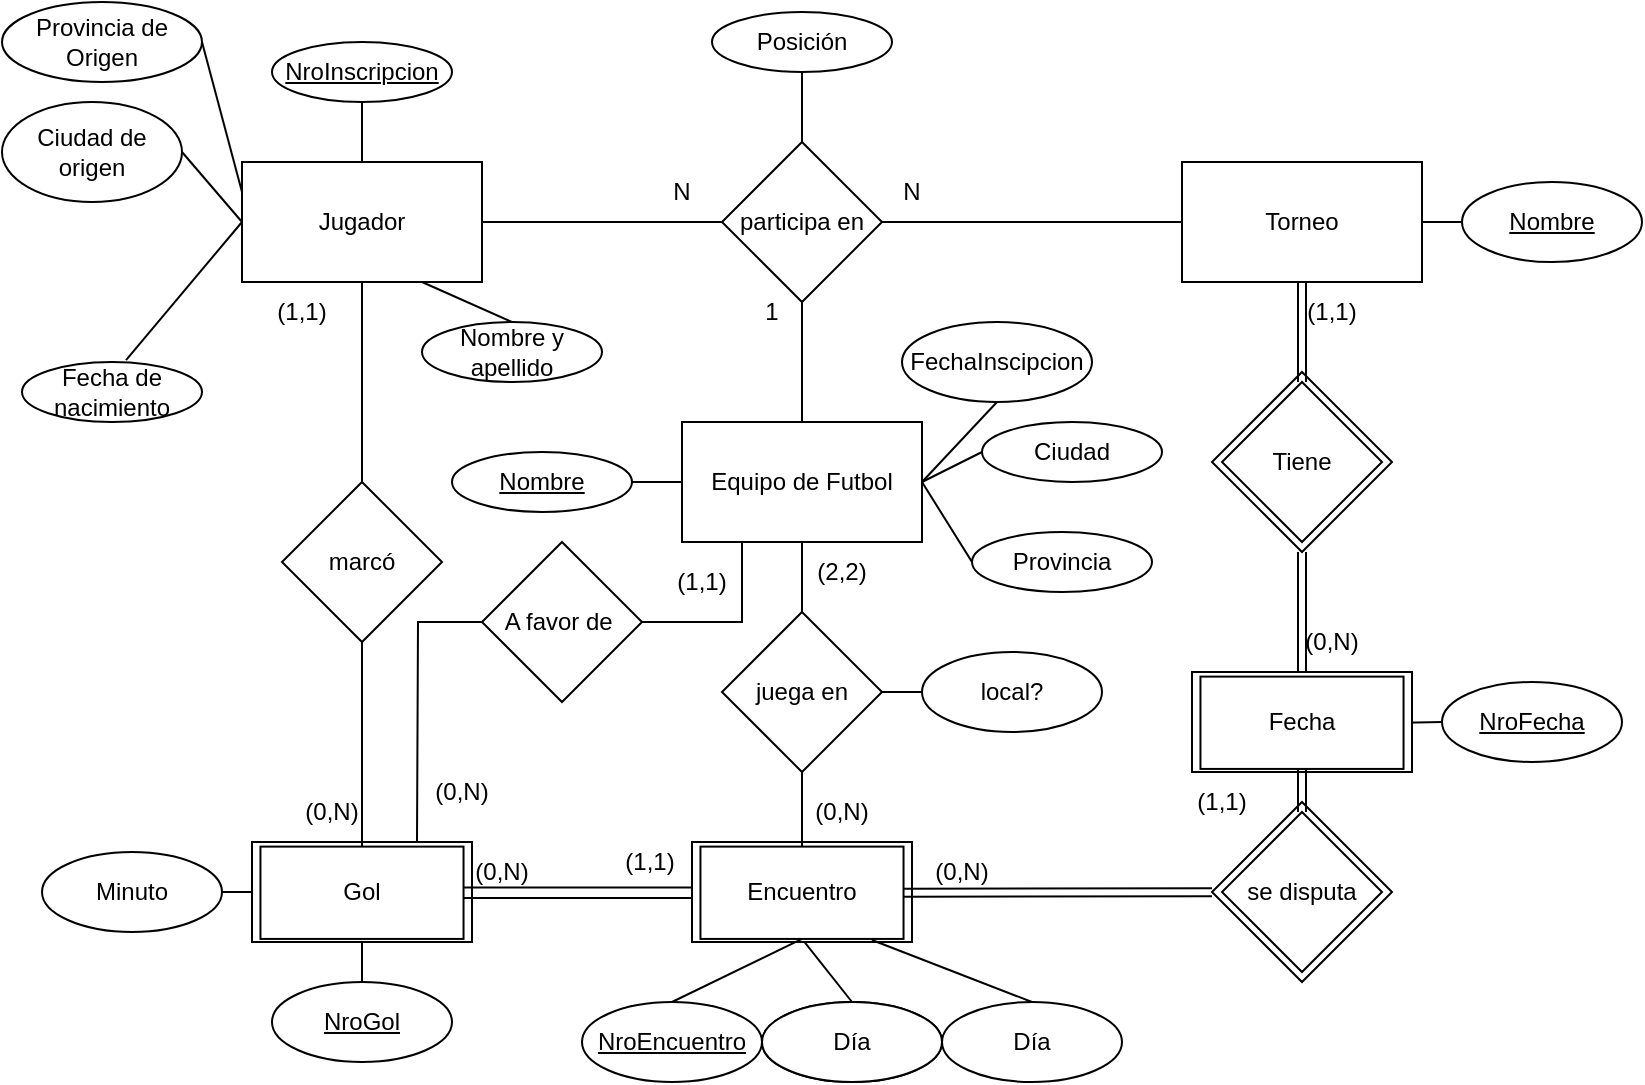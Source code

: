 <mxfile version="21.1.0" type="device">
  <diagram name="Página-1" id="syx6TanqXz7abNU1U-BA">
    <mxGraphModel dx="1120" dy="452" grid="1" gridSize="10" guides="1" tooltips="1" connect="1" arrows="1" fold="1" page="1" pageScale="1" pageWidth="827" pageHeight="1169" math="0" shadow="0">
      <root>
        <mxCell id="0" />
        <mxCell id="1" parent="0" />
        <mxCell id="jLMDX9WhjYqnc2QiXSGX-3" value="" style="rhombus;whiteSpace=wrap;html=1;" parent="1" vertex="1">
          <mxGeometry x="605" y="225" width="90" height="90" as="geometry" />
        </mxCell>
        <mxCell id="nP9h4O7x623DdZkwCpyF-2" value="Equipo de Futbol" style="rounded=0;whiteSpace=wrap;html=1;" parent="1" vertex="1">
          <mxGeometry x="340" y="250" width="120" height="60" as="geometry" />
        </mxCell>
        <mxCell id="nP9h4O7x623DdZkwCpyF-3" value="Jugador" style="rounded=0;whiteSpace=wrap;html=1;" parent="1" vertex="1">
          <mxGeometry x="120" y="120" width="120" height="60" as="geometry" />
        </mxCell>
        <mxCell id="nP9h4O7x623DdZkwCpyF-4" value="Torneo" style="rounded=0;whiteSpace=wrap;html=1;" parent="1" vertex="1">
          <mxGeometry x="590" y="120" width="120" height="60" as="geometry" />
        </mxCell>
        <mxCell id="nP9h4O7x623DdZkwCpyF-6" value="participa en" style="rhombus;whiteSpace=wrap;html=1;" parent="1" vertex="1">
          <mxGeometry x="360" y="110" width="80" height="80" as="geometry" />
        </mxCell>
        <mxCell id="nP9h4O7x623DdZkwCpyF-14" value="" style="endArrow=none;html=1;rounded=0;entryX=0;entryY=0.5;entryDx=0;entryDy=0;exitX=1;exitY=0.5;exitDx=0;exitDy=0;" parent="1" source="nP9h4O7x623DdZkwCpyF-3" target="nP9h4O7x623DdZkwCpyF-6" edge="1">
          <mxGeometry width="50" height="50" relative="1" as="geometry">
            <mxPoint x="240" y="210" as="sourcePoint" />
            <mxPoint x="360" y="210" as="targetPoint" />
          </mxGeometry>
        </mxCell>
        <mxCell id="nP9h4O7x623DdZkwCpyF-23" value="&lt;u&gt;NroInscripcion&lt;/u&gt;" style="ellipse;whiteSpace=wrap;html=1;" parent="1" vertex="1">
          <mxGeometry x="135" y="60" width="90" height="30" as="geometry" />
        </mxCell>
        <mxCell id="nP9h4O7x623DdZkwCpyF-24" value="Nombre y apellido" style="ellipse;whiteSpace=wrap;html=1;" parent="1" vertex="1">
          <mxGeometry x="210" y="200" width="90" height="30" as="geometry" />
        </mxCell>
        <mxCell id="nP9h4O7x623DdZkwCpyF-25" value="Fecha de nacimiento" style="ellipse;whiteSpace=wrap;html=1;" parent="1" vertex="1">
          <mxGeometry x="10" y="220" width="90" height="30" as="geometry" />
        </mxCell>
        <mxCell id="nP9h4O7x623DdZkwCpyF-26" value="Ciudad de origen" style="ellipse;whiteSpace=wrap;html=1;" parent="1" vertex="1">
          <mxGeometry y="90" width="90" height="50" as="geometry" />
        </mxCell>
        <mxCell id="nP9h4O7x623DdZkwCpyF-27" value="Posición" style="ellipse;whiteSpace=wrap;html=1;" parent="1" vertex="1">
          <mxGeometry x="355" y="45" width="90" height="30" as="geometry" />
        </mxCell>
        <mxCell id="nP9h4O7x623DdZkwCpyF-29" value="" style="endArrow=none;html=1;rounded=0;entryX=0.5;entryY=1;entryDx=0;entryDy=0;exitX=0.5;exitY=0;exitDx=0;exitDy=0;" parent="1" source="nP9h4O7x623DdZkwCpyF-3" target="nP9h4O7x623DdZkwCpyF-23" edge="1">
          <mxGeometry width="50" height="50" relative="1" as="geometry">
            <mxPoint x="390" y="260" as="sourcePoint" />
            <mxPoint x="440" y="210" as="targetPoint" />
          </mxGeometry>
        </mxCell>
        <mxCell id="nP9h4O7x623DdZkwCpyF-30" value="" style="endArrow=none;html=1;rounded=0;entryX=0.75;entryY=1;entryDx=0;entryDy=0;exitX=0.5;exitY=0;exitDx=0;exitDy=0;" parent="1" source="nP9h4O7x623DdZkwCpyF-24" target="nP9h4O7x623DdZkwCpyF-3" edge="1">
          <mxGeometry width="50" height="50" relative="1" as="geometry">
            <mxPoint x="190" y="130" as="sourcePoint" />
            <mxPoint x="190" y="100" as="targetPoint" />
          </mxGeometry>
        </mxCell>
        <mxCell id="nP9h4O7x623DdZkwCpyF-31" value="" style="endArrow=none;html=1;rounded=0;entryX=0;entryY=0.5;entryDx=0;entryDy=0;exitX=0.578;exitY=-0.033;exitDx=0;exitDy=0;exitPerimeter=0;" parent="1" source="nP9h4O7x623DdZkwCpyF-25" target="nP9h4O7x623DdZkwCpyF-3" edge="1">
          <mxGeometry width="50" height="50" relative="1" as="geometry">
            <mxPoint x="200" y="140" as="sourcePoint" />
            <mxPoint x="200" y="110" as="targetPoint" />
          </mxGeometry>
        </mxCell>
        <mxCell id="nP9h4O7x623DdZkwCpyF-32" value="" style="endArrow=none;html=1;rounded=0;entryX=1;entryY=0.5;entryDx=0;entryDy=0;exitX=0;exitY=0.5;exitDx=0;exitDy=0;" parent="1" source="nP9h4O7x623DdZkwCpyF-3" target="nP9h4O7x623DdZkwCpyF-26" edge="1">
          <mxGeometry width="50" height="50" relative="1" as="geometry">
            <mxPoint x="210" y="150" as="sourcePoint" />
            <mxPoint x="210" y="120" as="targetPoint" />
          </mxGeometry>
        </mxCell>
        <mxCell id="nP9h4O7x623DdZkwCpyF-33" value="" style="endArrow=none;html=1;rounded=0;entryX=0.5;entryY=1;entryDx=0;entryDy=0;exitX=0.5;exitY=0;exitDx=0;exitDy=0;" parent="1" source="nP9h4O7x623DdZkwCpyF-6" target="nP9h4O7x623DdZkwCpyF-27" edge="1">
          <mxGeometry width="50" height="50" relative="1" as="geometry">
            <mxPoint x="220" y="160" as="sourcePoint" />
            <mxPoint x="220" y="130" as="targetPoint" />
          </mxGeometry>
        </mxCell>
        <mxCell id="nP9h4O7x623DdZkwCpyF-36" value="&lt;u&gt;Nombre&lt;/u&gt;" style="ellipse;whiteSpace=wrap;html=1;" parent="1" vertex="1">
          <mxGeometry x="225" y="265" width="90" height="30" as="geometry" />
        </mxCell>
        <mxCell id="nP9h4O7x623DdZkwCpyF-37" value="Ciudad" style="ellipse;whiteSpace=wrap;html=1;" parent="1" vertex="1">
          <mxGeometry x="490" y="250" width="90" height="30" as="geometry" />
        </mxCell>
        <mxCell id="nP9h4O7x623DdZkwCpyF-38" value="Provincia" style="ellipse;whiteSpace=wrap;html=1;" parent="1" vertex="1">
          <mxGeometry x="485" y="305" width="90" height="30" as="geometry" />
        </mxCell>
        <mxCell id="nP9h4O7x623DdZkwCpyF-41" value="" style="endArrow=none;html=1;rounded=0;entryX=0;entryY=0.5;entryDx=0;entryDy=0;exitX=1;exitY=0.5;exitDx=0;exitDy=0;" parent="1" source="nP9h4O7x623DdZkwCpyF-2" target="nP9h4O7x623DdZkwCpyF-37" edge="1">
          <mxGeometry width="50" height="50" relative="1" as="geometry">
            <mxPoint x="410" y="260" as="sourcePoint" />
            <mxPoint x="410" y="230" as="targetPoint" />
          </mxGeometry>
        </mxCell>
        <mxCell id="nP9h4O7x623DdZkwCpyF-42" value="" style="endArrow=none;html=1;rounded=0;entryX=0;entryY=0.5;entryDx=0;entryDy=0;exitX=1;exitY=0.5;exitDx=0;exitDy=0;" parent="1" source="nP9h4O7x623DdZkwCpyF-2" target="nP9h4O7x623DdZkwCpyF-38" edge="1">
          <mxGeometry width="50" height="50" relative="1" as="geometry">
            <mxPoint x="470" y="290" as="sourcePoint" />
            <mxPoint x="500" y="275" as="targetPoint" />
          </mxGeometry>
        </mxCell>
        <mxCell id="nP9h4O7x623DdZkwCpyF-45" value="FechaInscipcion&lt;br&gt;" style="ellipse;whiteSpace=wrap;html=1;" parent="1" vertex="1">
          <mxGeometry x="450" y="200" width="95" height="40" as="geometry" />
        </mxCell>
        <mxCell id="nP9h4O7x623DdZkwCpyF-46" value="" style="endArrow=none;html=1;rounded=0;entryX=0.5;entryY=1;entryDx=0;entryDy=0;exitX=1;exitY=0.5;exitDx=0;exitDy=0;" parent="1" source="nP9h4O7x623DdZkwCpyF-2" target="nP9h4O7x623DdZkwCpyF-45" edge="1">
          <mxGeometry width="50" height="50" relative="1" as="geometry">
            <mxPoint x="400" y="310" as="sourcePoint" />
            <mxPoint x="440" y="305" as="targetPoint" />
          </mxGeometry>
        </mxCell>
        <mxCell id="jLMDX9WhjYqnc2QiXSGX-1" value="" style="shape=link;html=1;rounded=0;entryX=0.5;entryY=1;entryDx=0;entryDy=0;exitX=0.5;exitY=0;exitDx=0;exitDy=0;" parent="1" source="jLMDX9WhjYqnc2QiXSGX-2" target="nP9h4O7x623DdZkwCpyF-4" edge="1">
          <mxGeometry width="100" relative="1" as="geometry">
            <mxPoint x="600" y="225" as="sourcePoint" />
            <mxPoint x="650" y="215.0" as="targetPoint" />
          </mxGeometry>
        </mxCell>
        <mxCell id="jLMDX9WhjYqnc2QiXSGX-2" value="Tiene" style="rhombus;whiteSpace=wrap;html=1;" parent="1" vertex="1">
          <mxGeometry x="610" y="230" width="80" height="80" as="geometry" />
        </mxCell>
        <mxCell id="jLMDX9WhjYqnc2QiXSGX-28" style="edgeStyle=none;shape=connector;rounded=0;orthogonalLoop=1;jettySize=auto;html=1;exitX=0;exitY=0.5;exitDx=0;exitDy=0;labelBackgroundColor=default;strokeColor=default;fontFamily=Helvetica;fontSize=12;fontColor=default;endArrow=none;entryX=1;entryY=0.5;entryDx=0;entryDy=0;" parent="1" source="jLMDX9WhjYqnc2QiXSGX-7" target="jLMDX9WhjYqnc2QiXSGX-20" edge="1">
          <mxGeometry relative="1" as="geometry">
            <mxPoint x="870" y="310" as="targetPoint" />
          </mxGeometry>
        </mxCell>
        <mxCell id="jLMDX9WhjYqnc2QiXSGX-7" value="&lt;u&gt;NroFecha&lt;/u&gt;" style="ellipse;whiteSpace=wrap;html=1;strokeColor=default;fontFamily=Helvetica;fontSize=12;fontColor=default;fillColor=default;" parent="1" vertex="1">
          <mxGeometry x="720" y="380" width="90" height="40" as="geometry" />
        </mxCell>
        <mxCell id="jLMDX9WhjYqnc2QiXSGX-9" value="Día" style="ellipse;whiteSpace=wrap;html=1;strokeColor=default;fontFamily=Helvetica;fontSize=12;fontColor=default;fillColor=default;" parent="1" vertex="1">
          <mxGeometry x="380" y="540" width="90" height="40" as="geometry" />
        </mxCell>
        <mxCell id="jLMDX9WhjYqnc2QiXSGX-10" value="" style="endArrow=none;html=1;rounded=0;fontFamily=Helvetica;fontSize=12;fontColor=default;entryX=0.5;entryY=0;entryDx=0;entryDy=0;exitX=0.5;exitY=1;exitDx=0;exitDy=0;" parent="1" source="q1SjCqq7xsJDzZB61bRr-15" target="jLMDX9WhjYqnc2QiXSGX-9" edge="1">
          <mxGeometry width="50" height="50" relative="1" as="geometry">
            <mxPoint x="680" y="130" as="sourcePoint" />
            <mxPoint x="725" y="130" as="targetPoint" />
          </mxGeometry>
        </mxCell>
        <mxCell id="jLMDX9WhjYqnc2QiXSGX-12" value="" style="shape=link;html=1;rounded=0;fontFamily=Helvetica;fontSize=12;fontColor=default;exitX=0.5;exitY=1;exitDx=0;exitDy=0;entryX=0.5;entryY=0;entryDx=0;entryDy=0;" parent="1" source="jLMDX9WhjYqnc2QiXSGX-3" target="jLMDX9WhjYqnc2QiXSGX-21" edge="1">
          <mxGeometry width="100" relative="1" as="geometry">
            <mxPoint x="540" y="270" as="sourcePoint" />
            <mxPoint x="600" y="370" as="targetPoint" />
          </mxGeometry>
        </mxCell>
        <mxCell id="jLMDX9WhjYqnc2QiXSGX-25" value="" style="group" parent="1" vertex="1" connectable="0">
          <mxGeometry x="595" y="375" width="110" height="50" as="geometry" />
        </mxCell>
        <mxCell id="jLMDX9WhjYqnc2QiXSGX-21" value="" style="rounded=0;whiteSpace=wrap;html=1;strokeColor=default;fontFamily=Helvetica;fontSize=12;fontColor=default;fillColor=default;" parent="jLMDX9WhjYqnc2QiXSGX-25" vertex="1">
          <mxGeometry width="110" height="50" as="geometry" />
        </mxCell>
        <mxCell id="jLMDX9WhjYqnc2QiXSGX-20" value="Fecha" style="rounded=0;whiteSpace=wrap;html=1;strokeColor=default;fontFamily=Helvetica;fontSize=12;fontColor=default;fillColor=default;" parent="jLMDX9WhjYqnc2QiXSGX-25" vertex="1">
          <mxGeometry x="4.231" y="2.308" width="101.538" height="46.154" as="geometry" />
        </mxCell>
        <mxCell id="jLMDX9WhjYqnc2QiXSGX-29" value="" style="group" parent="1" vertex="1" connectable="0">
          <mxGeometry x="125" y="460" width="110" height="50" as="geometry" />
        </mxCell>
        <mxCell id="jLMDX9WhjYqnc2QiXSGX-30" value="" style="rounded=0;whiteSpace=wrap;html=1;strokeColor=default;fontFamily=Helvetica;fontSize=12;fontColor=default;fillColor=default;" parent="jLMDX9WhjYqnc2QiXSGX-29" vertex="1">
          <mxGeometry width="110" height="50" as="geometry" />
        </mxCell>
        <mxCell id="jLMDX9WhjYqnc2QiXSGX-31" value="Gol" style="rounded=0;whiteSpace=wrap;html=1;strokeColor=default;fontFamily=Helvetica;fontSize=12;fontColor=default;fillColor=default;" parent="jLMDX9WhjYqnc2QiXSGX-29" vertex="1">
          <mxGeometry x="4.231" y="2.308" width="101.538" height="46.154" as="geometry" />
        </mxCell>
        <mxCell id="jLMDX9WhjYqnc2QiXSGX-40" value="" style="shape=link;html=1;rounded=0;fontFamily=Helvetica;fontSize=12;fontColor=default;labelBackgroundColor=default;strokeColor=default;endArrow=none;entryX=0;entryY=0.5;entryDx=0;entryDy=0;exitX=1;exitY=0.5;exitDx=0;exitDy=0;width=5.294;" parent="1" source="jLMDX9WhjYqnc2QiXSGX-31" target="q1SjCqq7xsJDzZB61bRr-15" edge="1">
          <mxGeometry width="100" relative="1" as="geometry">
            <mxPoint x="150" y="320" as="sourcePoint" />
            <mxPoint x="135" y="495" as="targetPoint" />
          </mxGeometry>
        </mxCell>
        <mxCell id="jLMDX9WhjYqnc2QiXSGX-42" style="edgeStyle=none;shape=connector;rounded=0;orthogonalLoop=1;jettySize=auto;html=1;exitX=0.5;exitY=0;exitDx=0;exitDy=0;entryX=0.5;entryY=1;entryDx=0;entryDy=0;labelBackgroundColor=default;strokeColor=default;fontFamily=Helvetica;fontSize=12;fontColor=default;endArrow=none;" parent="1" source="jLMDX9WhjYqnc2QiXSGX-41" target="jLMDX9WhjYqnc2QiXSGX-30" edge="1">
          <mxGeometry relative="1" as="geometry" />
        </mxCell>
        <mxCell id="jLMDX9WhjYqnc2QiXSGX-41" value="&lt;u&gt;NroGol&lt;/u&gt;" style="ellipse;whiteSpace=wrap;html=1;strokeColor=default;fontFamily=Helvetica;fontSize=12;fontColor=default;fillColor=default;rounded=0;" parent="1" vertex="1">
          <mxGeometry x="135" y="530" width="90" height="40" as="geometry" />
        </mxCell>
        <mxCell id="jLMDX9WhjYqnc2QiXSGX-43" value="Minuto" style="ellipse;whiteSpace=wrap;html=1;strokeColor=default;fontFamily=Helvetica;fontSize=12;fontColor=default;fillColor=default;rounded=0;" parent="1" vertex="1">
          <mxGeometry x="20" y="465" width="90" height="40" as="geometry" />
        </mxCell>
        <mxCell id="jLMDX9WhjYqnc2QiXSGX-44" style="edgeStyle=none;shape=connector;rounded=0;orthogonalLoop=1;jettySize=auto;html=1;exitX=0;exitY=0.5;exitDx=0;exitDy=0;entryX=1;entryY=0.5;entryDx=0;entryDy=0;labelBackgroundColor=default;strokeColor=default;fontFamily=Helvetica;fontSize=12;fontColor=default;endArrow=none;" parent="1" source="jLMDX9WhjYqnc2QiXSGX-30" target="jLMDX9WhjYqnc2QiXSGX-43" edge="1">
          <mxGeometry relative="1" as="geometry" />
        </mxCell>
        <mxCell id="3FyedS1p1ZvCjYf3QSC5-1" value="marcó" style="rhombus;whiteSpace=wrap;html=1;" parent="1" vertex="1">
          <mxGeometry x="140" y="280" width="80" height="80" as="geometry" />
        </mxCell>
        <mxCell id="3FyedS1p1ZvCjYf3QSC5-7" value="A favor de&amp;nbsp;" style="rhombus;whiteSpace=wrap;html=1;" parent="1" vertex="1">
          <mxGeometry x="240" y="310" width="80" height="80" as="geometry" />
        </mxCell>
        <mxCell id="3FyedS1p1ZvCjYf3QSC5-11" value="juega en" style="rhombus;whiteSpace=wrap;html=1;" parent="1" vertex="1">
          <mxGeometry x="360" y="345" width="80" height="80" as="geometry" />
        </mxCell>
        <mxCell id="3FyedS1p1ZvCjYf3QSC5-16" value="local?" style="ellipse;whiteSpace=wrap;html=1;strokeColor=default;fontFamily=Helvetica;fontSize=12;fontColor=default;fillColor=default;" parent="1" vertex="1">
          <mxGeometry x="460" y="365" width="90" height="40" as="geometry" />
        </mxCell>
        <mxCell id="q1SjCqq7xsJDzZB61bRr-4" value="" style="endArrow=none;html=1;rounded=0;fontFamily=Helvetica;fontSize=12;fontColor=default;entryX=0;entryY=0.5;entryDx=0;entryDy=0;exitX=1;exitY=0.5;exitDx=0;exitDy=0;" parent="1" source="nP9h4O7x623DdZkwCpyF-36" target="nP9h4O7x623DdZkwCpyF-2" edge="1">
          <mxGeometry width="50" height="50" relative="1" as="geometry">
            <mxPoint x="560" y="220" as="sourcePoint" />
            <mxPoint x="605" y="220" as="targetPoint" />
          </mxGeometry>
        </mxCell>
        <mxCell id="q1SjCqq7xsJDzZB61bRr-6" value="" style="endArrow=none;html=1;rounded=0;fontFamily=Helvetica;fontSize=12;fontColor=default;entryX=0;entryY=0.5;entryDx=0;entryDy=0;exitX=1;exitY=0.5;exitDx=0;exitDy=0;" parent="1" source="nP9h4O7x623DdZkwCpyF-6" target="nP9h4O7x623DdZkwCpyF-4" edge="1">
          <mxGeometry width="50" height="50" relative="1" as="geometry">
            <mxPoint x="680" y="330" as="sourcePoint" />
            <mxPoint x="725" y="330" as="targetPoint" />
          </mxGeometry>
        </mxCell>
        <mxCell id="q1SjCqq7xsJDzZB61bRr-7" value="" style="endArrow=none;html=1;rounded=0;fontFamily=Helvetica;fontSize=12;fontColor=default;entryX=0.5;entryY=0;entryDx=0;entryDy=0;exitX=0.5;exitY=1;exitDx=0;exitDy=0;" parent="1" source="nP9h4O7x623DdZkwCpyF-6" target="nP9h4O7x623DdZkwCpyF-2" edge="1">
          <mxGeometry width="50" height="50" relative="1" as="geometry">
            <mxPoint x="680" y="330" as="sourcePoint" />
            <mxPoint x="725" y="330" as="targetPoint" />
          </mxGeometry>
        </mxCell>
        <mxCell id="q1SjCqq7xsJDzZB61bRr-13" value="" style="group" parent="1" vertex="1" connectable="0">
          <mxGeometry x="345" y="460" width="110" height="50" as="geometry" />
        </mxCell>
        <mxCell id="q1SjCqq7xsJDzZB61bRr-14" value="" style="rounded=0;whiteSpace=wrap;html=1;strokeColor=default;fontFamily=Helvetica;fontSize=12;fontColor=default;fillColor=default;" parent="q1SjCqq7xsJDzZB61bRr-13" vertex="1">
          <mxGeometry width="110" height="50" as="geometry" />
        </mxCell>
        <mxCell id="q1SjCqq7xsJDzZB61bRr-15" value="Encuentro" style="rounded=0;whiteSpace=wrap;html=1;strokeColor=default;fontFamily=Helvetica;fontSize=12;fontColor=default;fillColor=default;" parent="q1SjCqq7xsJDzZB61bRr-13" vertex="1">
          <mxGeometry x="4.231" y="2.308" width="101.538" height="46.154" as="geometry" />
        </mxCell>
        <mxCell id="q1SjCqq7xsJDzZB61bRr-16" value="" style="endArrow=none;html=1;rounded=0;fontFamily=Helvetica;fontSize=12;fontColor=default;exitX=1;exitY=0.5;exitDx=0;exitDy=0;" parent="1" source="3FyedS1p1ZvCjYf3QSC5-11" target="3FyedS1p1ZvCjYf3QSC5-16" edge="1">
          <mxGeometry width="50" height="50" relative="1" as="geometry">
            <mxPoint x="570" y="310" as="sourcePoint" />
            <mxPoint x="615" y="310" as="targetPoint" />
          </mxGeometry>
        </mxCell>
        <mxCell id="q1SjCqq7xsJDzZB61bRr-17" value="Provincia de Origen" style="ellipse;whiteSpace=wrap;html=1;strokeColor=default;fontFamily=Helvetica;fontSize=12;fontColor=default;fillColor=default;" parent="1" vertex="1">
          <mxGeometry y="40" width="100" height="40" as="geometry" />
        </mxCell>
        <mxCell id="q1SjCqq7xsJDzZB61bRr-18" value="" style="endArrow=none;html=1;rounded=0;fontFamily=Helvetica;fontSize=12;fontColor=default;entryX=0;entryY=0.25;entryDx=0;entryDy=0;exitX=1;exitY=0.5;exitDx=0;exitDy=0;" parent="1" source="q1SjCqq7xsJDzZB61bRr-17" target="nP9h4O7x623DdZkwCpyF-3" edge="1">
          <mxGeometry width="50" height="50" relative="1" as="geometry">
            <mxPoint x="570" y="200" as="sourcePoint" />
            <mxPoint x="615" y="200" as="targetPoint" />
          </mxGeometry>
        </mxCell>
        <mxCell id="q1SjCqq7xsJDzZB61bRr-19" value="" style="shape=link;html=1;rounded=0;fontFamily=Helvetica;fontSize=12;fontColor=default;exitX=1;exitY=0.5;exitDx=0;exitDy=0;" parent="1" source="q1SjCqq7xsJDzZB61bRr-15" target="q1SjCqq7xsJDzZB61bRr-22" edge="1">
          <mxGeometry width="100" relative="1" as="geometry">
            <mxPoint x="540" y="430" as="sourcePoint" />
            <mxPoint x="580" y="484" as="targetPoint" />
            <Array as="points" />
          </mxGeometry>
        </mxCell>
        <mxCell id="q1SjCqq7xsJDzZB61bRr-21" value="" style="endArrow=none;html=1;rounded=0;fontFamily=Helvetica;fontSize=12;fontColor=default;entryX=0.5;entryY=0;entryDx=0;entryDy=0;exitX=0.5;exitY=1;exitDx=0;exitDy=0;" parent="1" source="nP9h4O7x623DdZkwCpyF-2" target="3FyedS1p1ZvCjYf3QSC5-11" edge="1">
          <mxGeometry width="50" height="50" relative="1" as="geometry">
            <mxPoint x="450" y="310" as="sourcePoint" />
            <mxPoint x="495" y="310" as="targetPoint" />
          </mxGeometry>
        </mxCell>
        <mxCell id="q1SjCqq7xsJDzZB61bRr-22" value="" style="group" parent="1" vertex="1" connectable="0">
          <mxGeometry x="605" y="440" width="90" height="90" as="geometry" />
        </mxCell>
        <mxCell id="q1SjCqq7xsJDzZB61bRr-23" value="" style="rhombus;whiteSpace=wrap;html=1;" parent="q1SjCqq7xsJDzZB61bRr-22" vertex="1">
          <mxGeometry width="90" height="90" as="geometry" />
        </mxCell>
        <mxCell id="q1SjCqq7xsJDzZB61bRr-24" value="se disputa" style="rhombus;whiteSpace=wrap;html=1;" parent="q1SjCqq7xsJDzZB61bRr-22" vertex="1">
          <mxGeometry x="5" y="5" width="80" height="80" as="geometry" />
        </mxCell>
        <mxCell id="q1SjCqq7xsJDzZB61bRr-25" value="" style="shape=link;html=1;rounded=0;fontFamily=Helvetica;fontSize=12;fontColor=default;entryX=0.5;entryY=0;entryDx=0;entryDy=0;exitX=0.5;exitY=1;exitDx=0;exitDy=0;" parent="1" source="jLMDX9WhjYqnc2QiXSGX-20" target="q1SjCqq7xsJDzZB61bRr-24" edge="1">
          <mxGeometry width="100" relative="1" as="geometry">
            <mxPoint x="645" y="430" as="sourcePoint" />
            <mxPoint x="540" y="310" as="targetPoint" />
          </mxGeometry>
        </mxCell>
        <mxCell id="q1SjCqq7xsJDzZB61bRr-26" value="" style="endArrow=none;html=1;rounded=0;fontFamily=Helvetica;fontSize=12;fontColor=default;entryX=0.5;entryY=0;entryDx=0;entryDy=0;exitX=0.5;exitY=1;exitDx=0;exitDy=0;" parent="1" source="3FyedS1p1ZvCjYf3QSC5-11" target="q1SjCqq7xsJDzZB61bRr-15" edge="1">
          <mxGeometry width="50" height="50" relative="1" as="geometry">
            <mxPoint x="460" y="310" as="sourcePoint" />
            <mxPoint x="505" y="310" as="targetPoint" />
          </mxGeometry>
        </mxCell>
        <mxCell id="q1SjCqq7xsJDzZB61bRr-27" value="&lt;u&gt;NroEncuentro&lt;/u&gt;" style="ellipse;whiteSpace=wrap;html=1;strokeColor=default;fontFamily=Helvetica;fontSize=12;fontColor=default;fillColor=default;" parent="1" vertex="1">
          <mxGeometry x="290" y="540" width="90" height="40" as="geometry" />
        </mxCell>
        <mxCell id="q1SjCqq7xsJDzZB61bRr-28" value="" style="endArrow=none;html=1;rounded=0;fontFamily=Helvetica;fontSize=12;fontColor=default;entryX=0.5;entryY=0;entryDx=0;entryDy=0;exitX=0.5;exitY=1;exitDx=0;exitDy=0;" parent="1" source="q1SjCqq7xsJDzZB61bRr-15" target="q1SjCqq7xsJDzZB61bRr-27" edge="1">
          <mxGeometry width="50" height="50" relative="1" as="geometry">
            <mxPoint x="460" y="310" as="sourcePoint" />
            <mxPoint x="505" y="310" as="targetPoint" />
          </mxGeometry>
        </mxCell>
        <mxCell id="q1SjCqq7xsJDzZB61bRr-29" value="" style="endArrow=none;html=1;rounded=0;fontFamily=Helvetica;fontSize=12;fontColor=default;entryX=0.5;entryY=0;entryDx=0;entryDy=0;exitX=0.5;exitY=1;exitDx=0;exitDy=0;" parent="1" source="nP9h4O7x623DdZkwCpyF-3" target="3FyedS1p1ZvCjYf3QSC5-1" edge="1">
          <mxGeometry width="50" height="50" relative="1" as="geometry">
            <mxPoint x="350" y="310" as="sourcePoint" />
            <mxPoint x="395" y="310" as="targetPoint" />
          </mxGeometry>
        </mxCell>
        <mxCell id="q1SjCqq7xsJDzZB61bRr-30" value="" style="endArrow=none;html=1;rounded=0;fontFamily=Helvetica;fontSize=12;fontColor=default;entryX=0.5;entryY=1;entryDx=0;entryDy=0;exitX=0.5;exitY=0;exitDx=0;exitDy=0;" parent="1" source="jLMDX9WhjYqnc2QiXSGX-31" target="3FyedS1p1ZvCjYf3QSC5-1" edge="1">
          <mxGeometry width="50" height="50" relative="1" as="geometry">
            <mxPoint x="350" y="310" as="sourcePoint" />
            <mxPoint x="395" y="310" as="targetPoint" />
          </mxGeometry>
        </mxCell>
        <mxCell id="q1SjCqq7xsJDzZB61bRr-31" value="" style="endArrow=none;html=1;rounded=0;fontFamily=Helvetica;fontSize=12;fontColor=default;entryX=0.25;entryY=1;entryDx=0;entryDy=0;exitX=1;exitY=0.5;exitDx=0;exitDy=0;" parent="1" source="3FyedS1p1ZvCjYf3QSC5-7" target="nP9h4O7x623DdZkwCpyF-2" edge="1">
          <mxGeometry width="50" height="50" relative="1" as="geometry">
            <mxPoint x="350" y="310" as="sourcePoint" />
            <mxPoint x="395" y="310" as="targetPoint" />
            <Array as="points">
              <mxPoint x="370" y="350" />
            </Array>
          </mxGeometry>
        </mxCell>
        <mxCell id="q1SjCqq7xsJDzZB61bRr-32" value="" style="endArrow=none;html=1;rounded=0;fontFamily=Helvetica;fontSize=12;fontColor=default;entryX=0;entryY=0.5;entryDx=0;entryDy=0;exitX=0.75;exitY=0;exitDx=0;exitDy=0;" parent="1" source="jLMDX9WhjYqnc2QiXSGX-30" target="3FyedS1p1ZvCjYf3QSC5-7" edge="1">
          <mxGeometry width="50" height="50" relative="1" as="geometry">
            <mxPoint x="210" y="450" as="sourcePoint" />
            <mxPoint x="395" y="310" as="targetPoint" />
            <Array as="points">
              <mxPoint x="208" y="350" />
            </Array>
          </mxGeometry>
        </mxCell>
        <mxCell id="q1SjCqq7xsJDzZB61bRr-33" value="1" style="text;html=1;strokeColor=none;fillColor=none;align=center;verticalAlign=middle;whiteSpace=wrap;rounded=0;" parent="1" vertex="1">
          <mxGeometry x="355" y="180.0" width="60" height="30" as="geometry" />
        </mxCell>
        <mxCell id="q1SjCqq7xsJDzZB61bRr-34" value="N" style="text;html=1;strokeColor=none;fillColor=none;align=center;verticalAlign=middle;whiteSpace=wrap;rounded=0;" parent="1" vertex="1">
          <mxGeometry x="310" y="120.0" width="60" height="30" as="geometry" />
        </mxCell>
        <mxCell id="q1SjCqq7xsJDzZB61bRr-35" value="N" style="text;html=1;strokeColor=none;fillColor=none;align=center;verticalAlign=middle;whiteSpace=wrap;rounded=0;" parent="1" vertex="1">
          <mxGeometry x="425" y="120.0" width="60" height="30" as="geometry" />
        </mxCell>
        <mxCell id="q1SjCqq7xsJDzZB61bRr-36" value="(1,1)" style="text;html=1;strokeColor=none;fillColor=none;align=center;verticalAlign=middle;whiteSpace=wrap;rounded=0;" parent="1" vertex="1">
          <mxGeometry x="635" y="180.0" width="60" height="30" as="geometry" />
        </mxCell>
        <mxCell id="q1SjCqq7xsJDzZB61bRr-37" value="(0,N)" style="text;html=1;strokeColor=none;fillColor=none;align=center;verticalAlign=middle;whiteSpace=wrap;rounded=0;" parent="1" vertex="1">
          <mxGeometry x="635" y="345.0" width="60" height="30" as="geometry" />
        </mxCell>
        <mxCell id="q1SjCqq7xsJDzZB61bRr-38" value="(0,N)" style="text;html=1;strokeColor=none;fillColor=none;align=center;verticalAlign=middle;whiteSpace=wrap;rounded=0;" parent="1" vertex="1">
          <mxGeometry x="450" y="460.0" width="60" height="30" as="geometry" />
        </mxCell>
        <mxCell id="q1SjCqq7xsJDzZB61bRr-39" value="(1,1)" style="text;html=1;strokeColor=none;fillColor=none;align=center;verticalAlign=middle;whiteSpace=wrap;rounded=0;" parent="1" vertex="1">
          <mxGeometry x="580" y="425.0" width="60" height="30" as="geometry" />
        </mxCell>
        <mxCell id="q1SjCqq7xsJDzZB61bRr-40" value="(2,2)" style="text;html=1;strokeColor=none;fillColor=none;align=center;verticalAlign=middle;whiteSpace=wrap;rounded=0;" parent="1" vertex="1">
          <mxGeometry x="390" y="310.0" width="60" height="30" as="geometry" />
        </mxCell>
        <mxCell id="q1SjCqq7xsJDzZB61bRr-41" value="(0,N)" style="text;html=1;strokeColor=none;fillColor=none;align=center;verticalAlign=middle;whiteSpace=wrap;rounded=0;" parent="1" vertex="1">
          <mxGeometry x="390" y="430" width="60" height="30" as="geometry" />
        </mxCell>
        <mxCell id="q1SjCqq7xsJDzZB61bRr-42" value="(0,N)" style="text;html=1;strokeColor=none;fillColor=none;align=center;verticalAlign=middle;whiteSpace=wrap;rounded=0;" parent="1" vertex="1">
          <mxGeometry x="220" y="460" width="60" height="30" as="geometry" />
        </mxCell>
        <mxCell id="q1SjCqq7xsJDzZB61bRr-43" value="(1,1)" style="text;html=1;strokeColor=none;fillColor=none;align=center;verticalAlign=middle;whiteSpace=wrap;rounded=0;" parent="1" vertex="1">
          <mxGeometry x="294" y="455" width="60" height="30" as="geometry" />
        </mxCell>
        <mxCell id="q1SjCqq7xsJDzZB61bRr-44" value="(0,N)" style="text;html=1;strokeColor=none;fillColor=none;align=center;verticalAlign=middle;whiteSpace=wrap;rounded=0;" parent="1" vertex="1">
          <mxGeometry x="135" y="430" width="60" height="30" as="geometry" />
        </mxCell>
        <mxCell id="q1SjCqq7xsJDzZB61bRr-45" value="(1,1)" style="text;html=1;strokeColor=none;fillColor=none;align=center;verticalAlign=middle;whiteSpace=wrap;rounded=0;" parent="1" vertex="1">
          <mxGeometry x="120" y="180" width="60" height="30" as="geometry" />
        </mxCell>
        <mxCell id="q1SjCqq7xsJDzZB61bRr-46" value="(1,1)" style="text;html=1;strokeColor=none;fillColor=none;align=center;verticalAlign=middle;whiteSpace=wrap;rounded=0;" parent="1" vertex="1">
          <mxGeometry x="320" y="315" width="60" height="30" as="geometry" />
        </mxCell>
        <mxCell id="qsl8iXRnEVJrJUBrq_yv-2" value="&lt;u&gt;Nombre&lt;/u&gt;" style="ellipse;whiteSpace=wrap;html=1;strokeColor=default;fontFamily=Helvetica;fontSize=12;fontColor=default;fillColor=default;" vertex="1" parent="1">
          <mxGeometry x="730" y="130" width="90" height="40" as="geometry" />
        </mxCell>
        <mxCell id="qsl8iXRnEVJrJUBrq_yv-4" value="" style="endArrow=none;html=1;rounded=0;fontFamily=Helvetica;fontSize=12;fontColor=default;entryX=0;entryY=0.5;entryDx=0;entryDy=0;exitX=1;exitY=0.5;exitDx=0;exitDy=0;" edge="1" parent="1" source="nP9h4O7x623DdZkwCpyF-4" target="qsl8iXRnEVJrJUBrq_yv-2">
          <mxGeometry width="50" height="50" relative="1" as="geometry">
            <mxPoint x="390" y="340" as="sourcePoint" />
            <mxPoint x="435" y="340" as="targetPoint" />
          </mxGeometry>
        </mxCell>
        <mxCell id="qsl8iXRnEVJrJUBrq_yv-5" value="Día" style="ellipse;whiteSpace=wrap;html=1;strokeColor=default;fontFamily=Helvetica;fontSize=12;fontColor=default;fillColor=default;" vertex="1" parent="1">
          <mxGeometry x="380" y="540" width="90" height="40" as="geometry" />
        </mxCell>
        <mxCell id="qsl8iXRnEVJrJUBrq_yv-6" value="Día" style="ellipse;whiteSpace=wrap;html=1;strokeColor=default;fontFamily=Helvetica;fontSize=12;fontColor=default;fillColor=default;" vertex="1" parent="1">
          <mxGeometry x="470" y="540" width="90" height="40" as="geometry" />
        </mxCell>
        <mxCell id="qsl8iXRnEVJrJUBrq_yv-8" value="" style="endArrow=none;html=1;rounded=0;fontFamily=Helvetica;fontSize=12;fontColor=default;entryX=0.5;entryY=0;entryDx=0;entryDy=0;exitX=0.818;exitY=0.98;exitDx=0;exitDy=0;exitPerimeter=0;" edge="1" parent="1" source="q1SjCqq7xsJDzZB61bRr-14" target="qsl8iXRnEVJrJUBrq_yv-6">
          <mxGeometry width="50" height="50" relative="1" as="geometry">
            <mxPoint x="390" y="440" as="sourcePoint" />
            <mxPoint x="435" y="440" as="targetPoint" />
          </mxGeometry>
        </mxCell>
        <mxCell id="qsl8iXRnEVJrJUBrq_yv-10" value="(0,N)" style="text;html=1;strokeColor=none;fillColor=none;align=center;verticalAlign=middle;whiteSpace=wrap;rounded=0;" vertex="1" parent="1">
          <mxGeometry x="200" y="420" width="60" height="30" as="geometry" />
        </mxCell>
      </root>
    </mxGraphModel>
  </diagram>
</mxfile>
